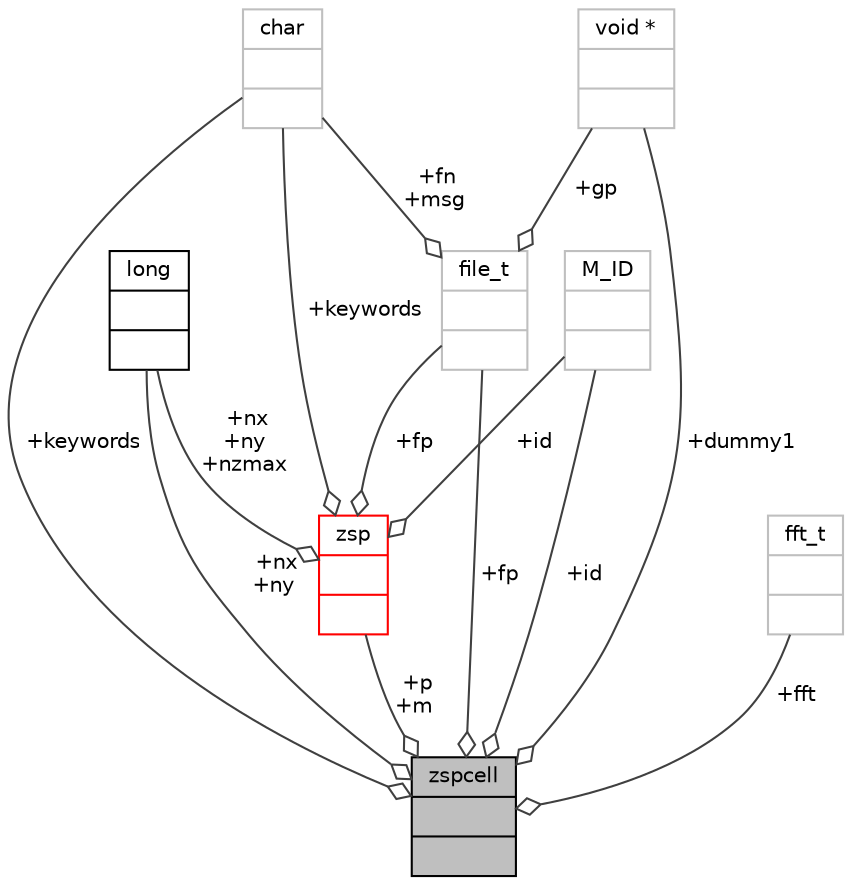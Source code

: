 digraph "zspcell"
{
 // INTERACTIVE_SVG=YES
  bgcolor="transparent";
  edge [fontname="Helvetica",fontsize="10",labelfontname="Helvetica",labelfontsize="10"];
  node [fontname="Helvetica",fontsize="10",shape=record];
  Node271 [label="{zspcell\n||}",height=0.2,width=0.4,color="black", fillcolor="grey75", style="filled", fontcolor="black"];
  Node272 -> Node271 [color="grey25",fontsize="10",style="solid",label=" +fp" ,arrowhead="odiamond",fontname="Helvetica"];
  Node272 [label="{file_t\n||}",height=0.2,width=0.4,color="grey75"];
  Node273 -> Node272 [color="grey25",fontsize="10",style="solid",label=" +fn\n+msg" ,arrowhead="odiamond",fontname="Helvetica"];
  Node273 [label="{char\n||}",height=0.2,width=0.4,color="grey75"];
  Node275 -> Node272 [color="grey25",fontsize="10",style="solid",label=" +gp" ,arrowhead="odiamond",fontname="Helvetica"];
  Node275 [label="{void *\n||}",height=0.2,width=0.4,color="grey75"];
  Node276 -> Node271 [color="grey25",fontsize="10",style="solid",label=" +p\n+m" ,arrowhead="odiamond",fontname="Helvetica"];
  Node276 [label="{zsp\n||}",height=0.2,width=0.4,color="red",URL="$type_8h.html#structzsp"];
  Node272 -> Node276 [color="grey25",fontsize="10",style="solid",label=" +fp" ,arrowhead="odiamond",fontname="Helvetica"];
  Node273 -> Node276 [color="grey25",fontsize="10",style="solid",label=" +keywords" ,arrowhead="odiamond",fontname="Helvetica"];
  Node278 -> Node276 [color="grey25",fontsize="10",style="solid",label=" +nx\n+ny\n+nzmax" ,arrowhead="odiamond",fontname="Helvetica"];
  Node278 [label="{long\n||}",height=0.2,width=0.4,color="black",URL="$classlong.html"];
  Node279 -> Node276 [color="grey25",fontsize="10",style="solid",label=" +id" ,arrowhead="odiamond",fontname="Helvetica"];
  Node279 [label="{M_ID\n||}",height=0.2,width=0.4,color="grey75"];
  Node280 -> Node271 [color="grey25",fontsize="10",style="solid",label=" +fft" ,arrowhead="odiamond",fontname="Helvetica"];
  Node280 [label="{fft_t\n||}",height=0.2,width=0.4,color="grey75"];
  Node273 -> Node271 [color="grey25",fontsize="10",style="solid",label=" +keywords" ,arrowhead="odiamond",fontname="Helvetica"];
  Node278 -> Node271 [color="grey25",fontsize="10",style="solid",label=" +nx\n+ny" ,arrowhead="odiamond",fontname="Helvetica"];
  Node279 -> Node271 [color="grey25",fontsize="10",style="solid",label=" +id" ,arrowhead="odiamond",fontname="Helvetica"];
  Node275 -> Node271 [color="grey25",fontsize="10",style="solid",label=" +dummy1" ,arrowhead="odiamond",fontname="Helvetica"];
}
